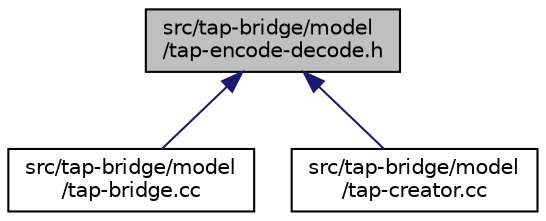 digraph "src/tap-bridge/model/tap-encode-decode.h"
{
 // LATEX_PDF_SIZE
  edge [fontname="Helvetica",fontsize="10",labelfontname="Helvetica",labelfontsize="10"];
  node [fontname="Helvetica",fontsize="10",shape=record];
  Node1 [label="src/tap-bridge/model\l/tap-encode-decode.h",height=0.2,width=0.4,color="black", fillcolor="grey75", style="filled", fontcolor="black",tooltip=" "];
  Node1 -> Node2 [dir="back",color="midnightblue",fontsize="10",style="solid",fontname="Helvetica"];
  Node2 [label="src/tap-bridge/model\l/tap-bridge.cc",height=0.2,width=0.4,color="black", fillcolor="white", style="filled",URL="$tap-bridge_8cc.html",tooltip=" "];
  Node1 -> Node3 [dir="back",color="midnightblue",fontsize="10",style="solid",fontname="Helvetica"];
  Node3 [label="src/tap-bridge/model\l/tap-creator.cc",height=0.2,width=0.4,color="black", fillcolor="white", style="filled",URL="$tap-creator_8cc.html",tooltip=" "];
}
